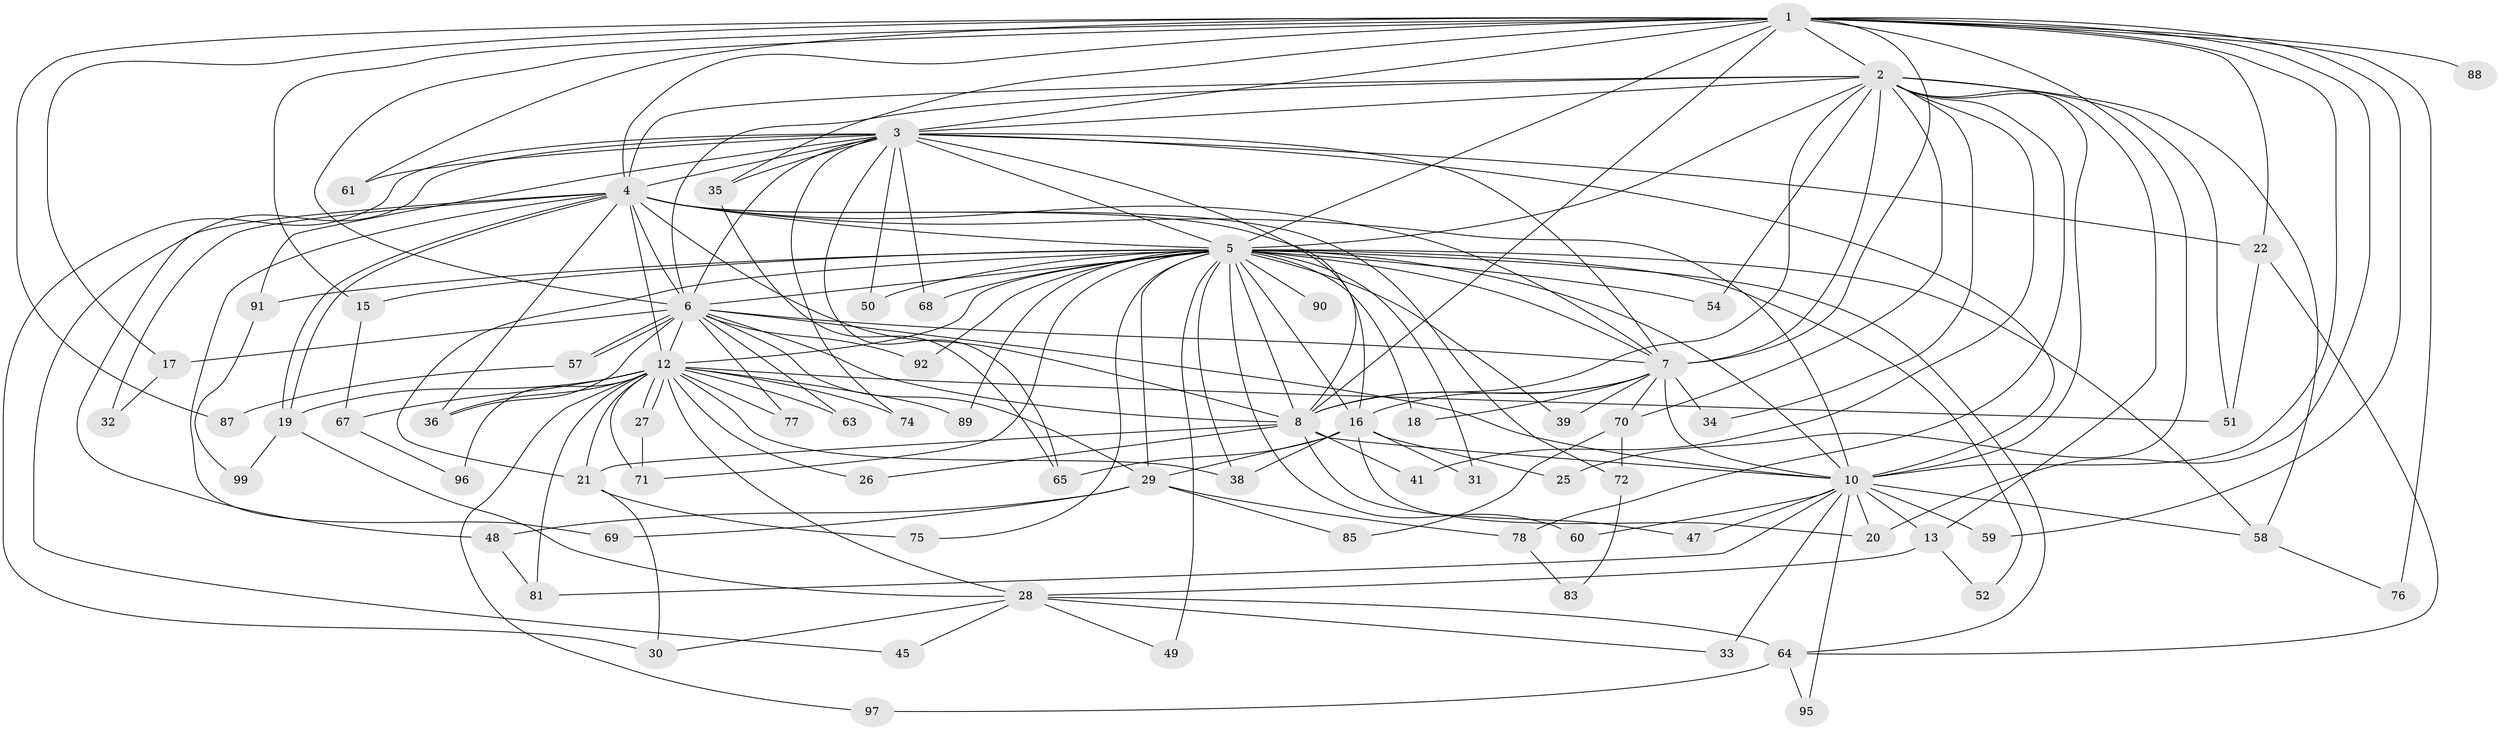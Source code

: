 // Generated by graph-tools (version 1.1) at 2025/51/02/27/25 19:51:43]
// undirected, 74 vertices, 180 edges
graph export_dot {
graph [start="1"]
  node [color=gray90,style=filled];
  1 [super="+11"];
  2 [super="+80"];
  3 [super="+43"];
  4 [super="+46"];
  5 [super="+9"];
  6 [super="+24"];
  7 [super="+14"];
  8 [super="+23"];
  10 [super="+56"];
  12 [super="+79"];
  13;
  15;
  16 [super="+37"];
  17;
  18;
  19 [super="+66"];
  20;
  21 [super="+40"];
  22;
  25;
  26;
  27;
  28 [super="+42"];
  29 [super="+53"];
  30 [super="+86"];
  31;
  32;
  33 [super="+98"];
  34;
  35;
  36 [super="+73"];
  38 [super="+44"];
  39;
  41 [super="+55"];
  45;
  47;
  48;
  49;
  50;
  51 [super="+100"];
  52;
  54;
  57;
  58 [super="+62"];
  59;
  60;
  61;
  63;
  64 [super="+93"];
  65 [super="+94"];
  67;
  68;
  69;
  70;
  71 [super="+82"];
  72;
  74;
  75;
  76;
  77;
  78;
  81 [super="+84"];
  83;
  85;
  87;
  88;
  89;
  90;
  91;
  92;
  95;
  96;
  97;
  99;
  1 -- 2;
  1 -- 3;
  1 -- 4;
  1 -- 5 [weight=2];
  1 -- 6;
  1 -- 7 [weight=2];
  1 -- 8;
  1 -- 10;
  1 -- 15;
  1 -- 17;
  1 -- 20;
  1 -- 22;
  1 -- 25;
  1 -- 35;
  1 -- 59;
  1 -- 61;
  1 -- 76;
  1 -- 87;
  1 -- 88 [weight=2];
  2 -- 3;
  2 -- 4 [weight=2];
  2 -- 5 [weight=2];
  2 -- 6;
  2 -- 7 [weight=2];
  2 -- 8;
  2 -- 10 [weight=2];
  2 -- 13;
  2 -- 34;
  2 -- 41 [weight=2];
  2 -- 51;
  2 -- 54;
  2 -- 58;
  2 -- 70;
  2 -- 78;
  3 -- 4;
  3 -- 5 [weight=2];
  3 -- 6;
  3 -- 7;
  3 -- 8 [weight=2];
  3 -- 10;
  3 -- 22;
  3 -- 30;
  3 -- 35;
  3 -- 48;
  3 -- 50;
  3 -- 61;
  3 -- 65;
  3 -- 68;
  3 -- 74;
  3 -- 91;
  4 -- 5 [weight=2];
  4 -- 6;
  4 -- 7;
  4 -- 8;
  4 -- 10;
  4 -- 12;
  4 -- 19 [weight=2];
  4 -- 19;
  4 -- 32;
  4 -- 45;
  4 -- 69;
  4 -- 72;
  4 -- 16;
  4 -- 36;
  5 -- 6 [weight=2];
  5 -- 7 [weight=2];
  5 -- 8 [weight=2];
  5 -- 10 [weight=2];
  5 -- 16;
  5 -- 18;
  5 -- 21;
  5 -- 50;
  5 -- 54;
  5 -- 60;
  5 -- 75;
  5 -- 90 [weight=2];
  5 -- 68;
  5 -- 12;
  5 -- 15;
  5 -- 89;
  5 -- 91;
  5 -- 92;
  5 -- 29;
  5 -- 31;
  5 -- 38;
  5 -- 39;
  5 -- 49;
  5 -- 52;
  5 -- 58;
  5 -- 64;
  5 -- 71;
  6 -- 7;
  6 -- 8;
  6 -- 10;
  6 -- 17;
  6 -- 29;
  6 -- 36;
  6 -- 57;
  6 -- 57;
  6 -- 63;
  6 -- 77;
  6 -- 92;
  6 -- 12;
  7 -- 8;
  7 -- 10;
  7 -- 16;
  7 -- 18;
  7 -- 34;
  7 -- 39;
  7 -- 70;
  8 -- 10 [weight=2];
  8 -- 21;
  8 -- 26;
  8 -- 41;
  8 -- 47;
  10 -- 13;
  10 -- 20;
  10 -- 33 [weight=2];
  10 -- 47;
  10 -- 58;
  10 -- 59;
  10 -- 60;
  10 -- 95;
  10 -- 81;
  12 -- 26;
  12 -- 27;
  12 -- 27;
  12 -- 28;
  12 -- 36;
  12 -- 63;
  12 -- 67;
  12 -- 71;
  12 -- 74;
  12 -- 77;
  12 -- 81;
  12 -- 89;
  12 -- 96;
  12 -- 97;
  12 -- 19;
  12 -- 21;
  12 -- 51;
  12 -- 38;
  13 -- 28;
  13 -- 52;
  15 -- 67;
  16 -- 25;
  16 -- 31;
  16 -- 29;
  16 -- 65;
  16 -- 20;
  16 -- 38;
  17 -- 32;
  19 -- 99;
  19 -- 28;
  21 -- 30;
  21 -- 75;
  22 -- 51;
  22 -- 64;
  27 -- 71;
  28 -- 30;
  28 -- 33;
  28 -- 45;
  28 -- 64;
  28 -- 49;
  29 -- 48;
  29 -- 69;
  29 -- 78;
  29 -- 85;
  35 -- 65;
  48 -- 81;
  57 -- 87;
  58 -- 76;
  64 -- 95;
  64 -- 97;
  67 -- 96;
  70 -- 72;
  70 -- 85;
  72 -- 83;
  78 -- 83;
  91 -- 99;
}
